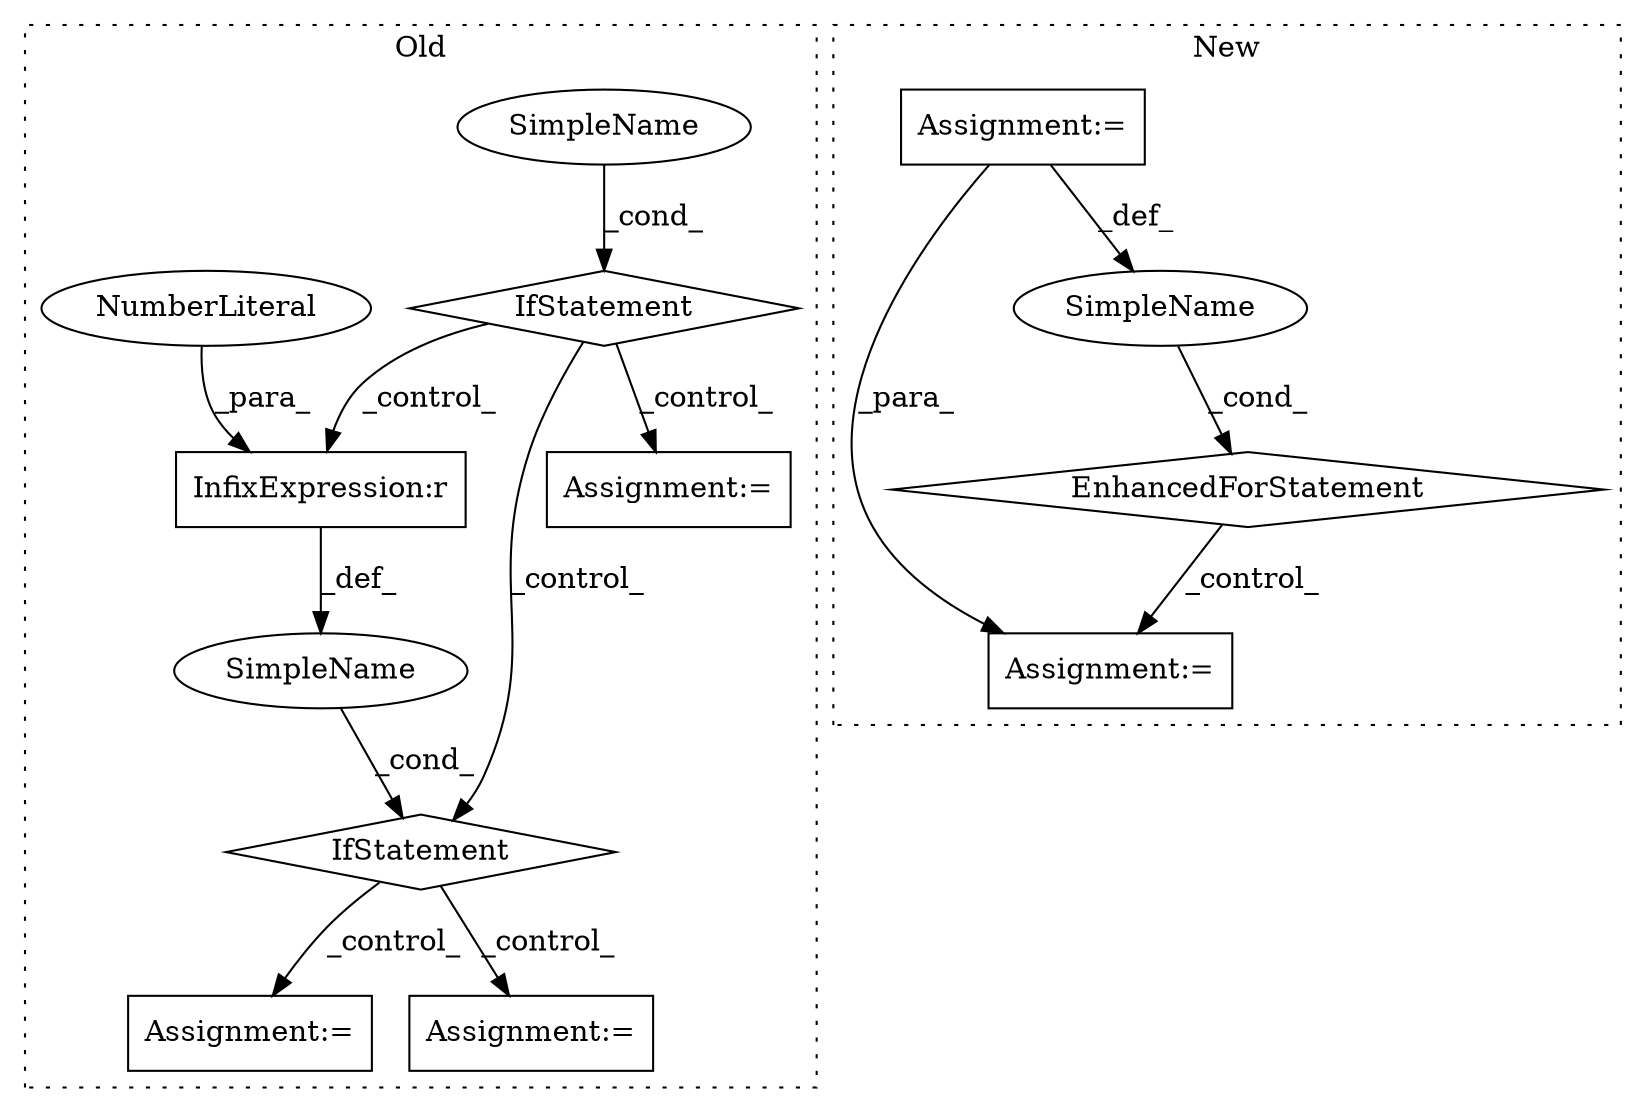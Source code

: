 digraph G {
subgraph cluster0 {
1 [label="IfStatement" a="25" s="17427,17441" l="4,2" shape="diamond"];
6 [label="Assignment:=" a="7" s="17457" l="1" shape="box"];
7 [label="SimpleName" a="42" s="" l="" shape="ellipse"];
8 [label="InfixExpression:r" a="27" s="17436" l="4" shape="box"];
9 [label="Assignment:=" a="7" s="17563" l="1" shape="box"];
10 [label="NumberLiteral" a="34" s="17440" l="1" shape="ellipse"];
11 [label="SimpleName" a="42" s="" l="" shape="ellipse"];
12 [label="IfStatement" a="25" s="17325,17339" l="4,2" shape="diamond"];
13 [label="Assignment:=" a="7" s="17355" l="1" shape="box"];
label = "Old";
style="dotted";
}
subgraph cluster1 {
2 [label="EnhancedForStatement" a="70" s="17301,17381" l="53,2" shape="diamond"];
3 [label="Assignment:=" a="7" s="17301,17381" l="53,2" shape="box"];
4 [label="Assignment:=" a="7" s="17399" l="1" shape="box"];
5 [label="SimpleName" a="42" s="17358" l="8" shape="ellipse"];
label = "New";
style="dotted";
}
1 -> 9 [label="_control_"];
1 -> 6 [label="_control_"];
2 -> 4 [label="_control_"];
3 -> 5 [label="_def_"];
3 -> 4 [label="_para_"];
5 -> 2 [label="_cond_"];
7 -> 1 [label="_cond_"];
8 -> 7 [label="_def_"];
10 -> 8 [label="_para_"];
11 -> 12 [label="_cond_"];
12 -> 1 [label="_control_"];
12 -> 8 [label="_control_"];
12 -> 13 [label="_control_"];
}